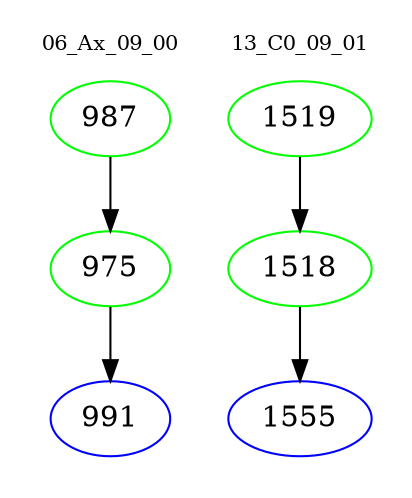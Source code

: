digraph{
subgraph cluster_0 {
color = white
label = "06_Ax_09_00";
fontsize=10;
T0_987 [label="987", color="green"]
T0_987 -> T0_975 [color="black"]
T0_975 [label="975", color="green"]
T0_975 -> T0_991 [color="black"]
T0_991 [label="991", color="blue"]
}
subgraph cluster_1 {
color = white
label = "13_C0_09_01";
fontsize=10;
T1_1519 [label="1519", color="green"]
T1_1519 -> T1_1518 [color="black"]
T1_1518 [label="1518", color="green"]
T1_1518 -> T1_1555 [color="black"]
T1_1555 [label="1555", color="blue"]
}
}
